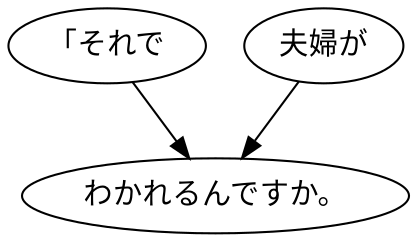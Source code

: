 digraph graph8778 {
	node0 [label="「それで"];
	node1 [label="夫婦が"];
	node2 [label="わかれるんですか。"];
	node0 -> node2;
	node1 -> node2;
}
